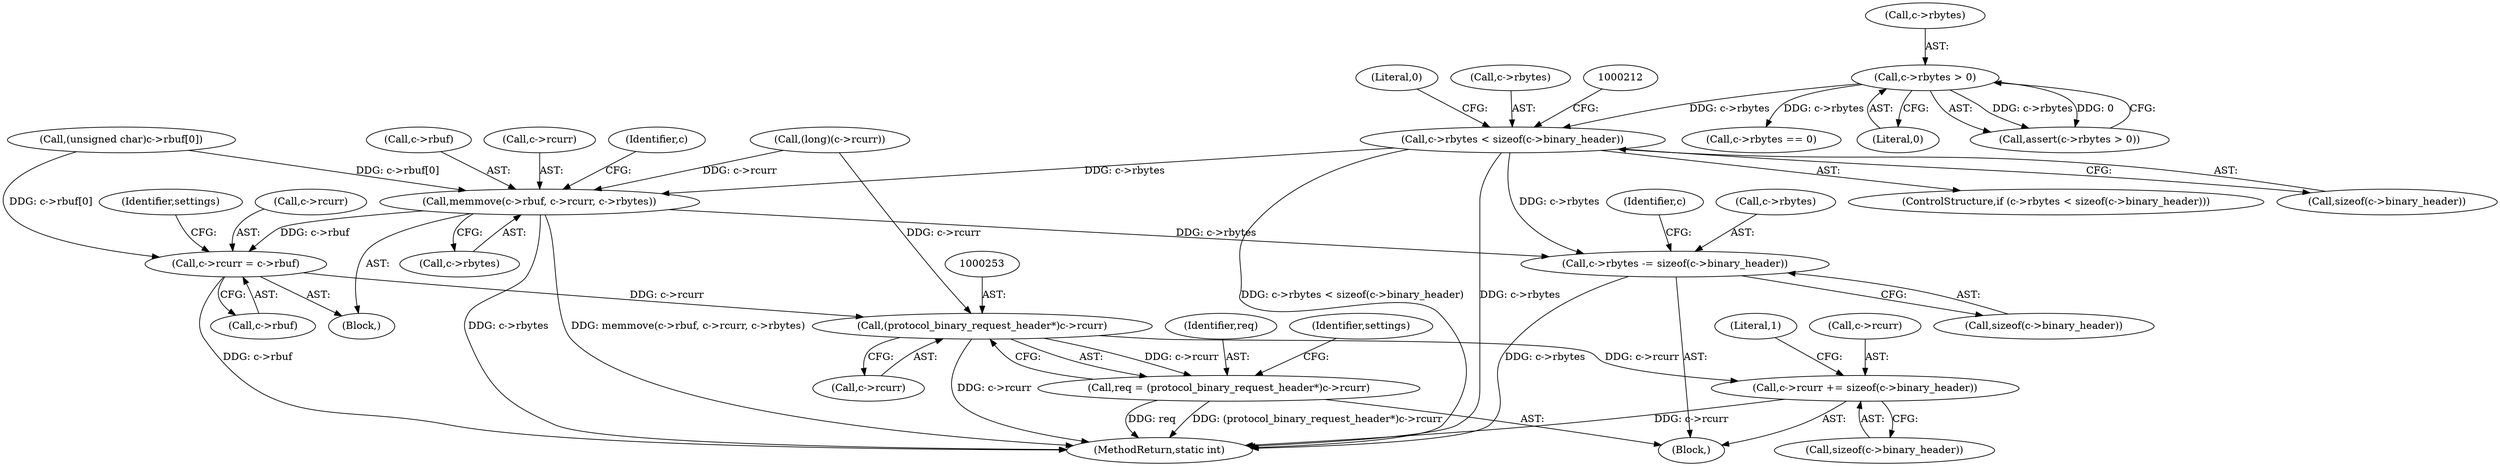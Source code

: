 digraph "0_memcached_75cc83685e103bc8ba380a57468c8f04413033f9@API" {
"1000195" [label="(Call,c->rbytes < sizeof(c->binary_header))"];
"1000127" [label="(Call,c->rbytes > 0)"];
"1000219" [label="(Call,memmove(c->rbuf, c->rcurr, c->rbytes))"];
"1000229" [label="(Call,c->rcurr = c->rbuf)"];
"1000252" [label="(Call,(protocol_binary_request_header*)c->rcurr)"];
"1000250" [label="(Call,req = (protocol_binary_request_header*)c->rcurr)"];
"1000462" [label="(Call,c->rcurr += sizeof(c->binary_header))"];
"1000454" [label="(Call,c->rbytes -= sizeof(c->binary_header))"];
"1000251" [label="(Identifier,req)"];
"1000603" [label="(MethodReturn,static int)"];
"1000219" [label="(Call,memmove(c->rbuf, c->rcurr, c->rbytes))"];
"1000454" [label="(Call,c->rbytes -= sizeof(c->binary_header))"];
"1000128" [label="(Call,c->rbytes)"];
"1000475" [label="(Call,c->rbytes == 0)"];
"1000127" [label="(Call,c->rbytes > 0)"];
"1000250" [label="(Call,req = (protocol_binary_request_header*)c->rcurr)"];
"1000194" [label="(ControlStructure,if (c->rbytes < sizeof(c->binary_header)))"];
"1000199" [label="(Call,sizeof(c->binary_header))"];
"1000211" [label="(Call,(long)(c->rcurr))"];
"1000229" [label="(Call,c->rcurr = c->rbuf)"];
"1000458" [label="(Call,sizeof(c->binary_header))"];
"1000254" [label="(Call,c->rcurr)"];
"1000602" [label="(Literal,1)"];
"1000464" [label="(Identifier,c)"];
"1000205" [label="(Literal,0)"];
"1000196" [label="(Call,c->rbytes)"];
"1000131" [label="(Literal,0)"];
"1000239" [label="(Identifier,settings)"];
"1000230" [label="(Call,c->rcurr)"];
"1000466" [label="(Call,sizeof(c->binary_header))"];
"1000260" [label="(Identifier,settings)"];
"1000195" [label="(Call,c->rbytes < sizeof(c->binary_header))"];
"1000462" [label="(Call,c->rcurr += sizeof(c->binary_header))"];
"1000233" [label="(Call,c->rbuf)"];
"1000220" [label="(Call,c->rbuf)"];
"1000463" [label="(Call,c->rcurr)"];
"1000218" [label="(Block,)"];
"1000147" [label="(Call,(unsigned char)c->rbuf[0])"];
"1000126" [label="(Call,assert(c->rbytes > 0))"];
"1000223" [label="(Call,c->rcurr)"];
"1000252" [label="(Call,(protocol_binary_request_header*)c->rcurr)"];
"1000207" [label="(Block,)"];
"1000226" [label="(Call,c->rbytes)"];
"1000231" [label="(Identifier,c)"];
"1000455" [label="(Call,c->rbytes)"];
"1000195" -> "1000194"  [label="AST: "];
"1000195" -> "1000199"  [label="CFG: "];
"1000196" -> "1000195"  [label="AST: "];
"1000199" -> "1000195"  [label="AST: "];
"1000205" -> "1000195"  [label="CFG: "];
"1000212" -> "1000195"  [label="CFG: "];
"1000195" -> "1000603"  [label="DDG: c->rbytes < sizeof(c->binary_header)"];
"1000195" -> "1000603"  [label="DDG: c->rbytes"];
"1000127" -> "1000195"  [label="DDG: c->rbytes"];
"1000195" -> "1000219"  [label="DDG: c->rbytes"];
"1000195" -> "1000454"  [label="DDG: c->rbytes"];
"1000127" -> "1000126"  [label="AST: "];
"1000127" -> "1000131"  [label="CFG: "];
"1000128" -> "1000127"  [label="AST: "];
"1000131" -> "1000127"  [label="AST: "];
"1000126" -> "1000127"  [label="CFG: "];
"1000127" -> "1000126"  [label="DDG: c->rbytes"];
"1000127" -> "1000126"  [label="DDG: 0"];
"1000127" -> "1000475"  [label="DDG: c->rbytes"];
"1000219" -> "1000218"  [label="AST: "];
"1000219" -> "1000226"  [label="CFG: "];
"1000220" -> "1000219"  [label="AST: "];
"1000223" -> "1000219"  [label="AST: "];
"1000226" -> "1000219"  [label="AST: "];
"1000231" -> "1000219"  [label="CFG: "];
"1000219" -> "1000603"  [label="DDG: c->rbytes"];
"1000219" -> "1000603"  [label="DDG: memmove(c->rbuf, c->rcurr, c->rbytes)"];
"1000147" -> "1000219"  [label="DDG: c->rbuf[0]"];
"1000211" -> "1000219"  [label="DDG: c->rcurr"];
"1000219" -> "1000229"  [label="DDG: c->rbuf"];
"1000219" -> "1000454"  [label="DDG: c->rbytes"];
"1000229" -> "1000218"  [label="AST: "];
"1000229" -> "1000233"  [label="CFG: "];
"1000230" -> "1000229"  [label="AST: "];
"1000233" -> "1000229"  [label="AST: "];
"1000239" -> "1000229"  [label="CFG: "];
"1000229" -> "1000603"  [label="DDG: c->rbuf"];
"1000147" -> "1000229"  [label="DDG: c->rbuf[0]"];
"1000229" -> "1000252"  [label="DDG: c->rcurr"];
"1000252" -> "1000250"  [label="AST: "];
"1000252" -> "1000254"  [label="CFG: "];
"1000253" -> "1000252"  [label="AST: "];
"1000254" -> "1000252"  [label="AST: "];
"1000250" -> "1000252"  [label="CFG: "];
"1000252" -> "1000603"  [label="DDG: c->rcurr"];
"1000252" -> "1000250"  [label="DDG: c->rcurr"];
"1000211" -> "1000252"  [label="DDG: c->rcurr"];
"1000252" -> "1000462"  [label="DDG: c->rcurr"];
"1000250" -> "1000207"  [label="AST: "];
"1000251" -> "1000250"  [label="AST: "];
"1000260" -> "1000250"  [label="CFG: "];
"1000250" -> "1000603"  [label="DDG: req"];
"1000250" -> "1000603"  [label="DDG: (protocol_binary_request_header*)c->rcurr"];
"1000462" -> "1000207"  [label="AST: "];
"1000462" -> "1000466"  [label="CFG: "];
"1000463" -> "1000462"  [label="AST: "];
"1000466" -> "1000462"  [label="AST: "];
"1000602" -> "1000462"  [label="CFG: "];
"1000462" -> "1000603"  [label="DDG: c->rcurr"];
"1000454" -> "1000207"  [label="AST: "];
"1000454" -> "1000458"  [label="CFG: "];
"1000455" -> "1000454"  [label="AST: "];
"1000458" -> "1000454"  [label="AST: "];
"1000464" -> "1000454"  [label="CFG: "];
"1000454" -> "1000603"  [label="DDG: c->rbytes"];
}
